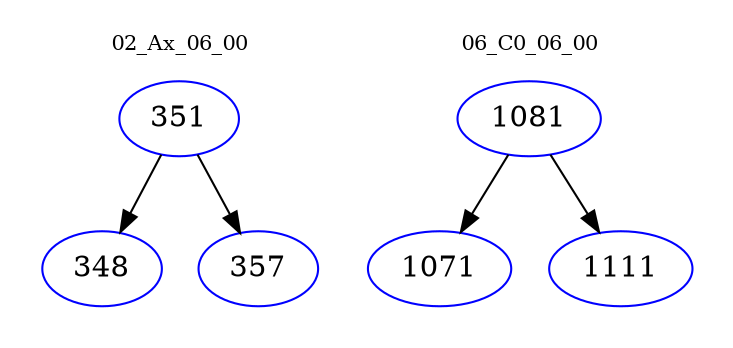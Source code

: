 digraph{
subgraph cluster_0 {
color = white
label = "02_Ax_06_00";
fontsize=10;
T0_351 [label="351", color="blue"]
T0_351 -> T0_348 [color="black"]
T0_348 [label="348", color="blue"]
T0_351 -> T0_357 [color="black"]
T0_357 [label="357", color="blue"]
}
subgraph cluster_1 {
color = white
label = "06_C0_06_00";
fontsize=10;
T1_1081 [label="1081", color="blue"]
T1_1081 -> T1_1071 [color="black"]
T1_1071 [label="1071", color="blue"]
T1_1081 -> T1_1111 [color="black"]
T1_1111 [label="1111", color="blue"]
}
}
